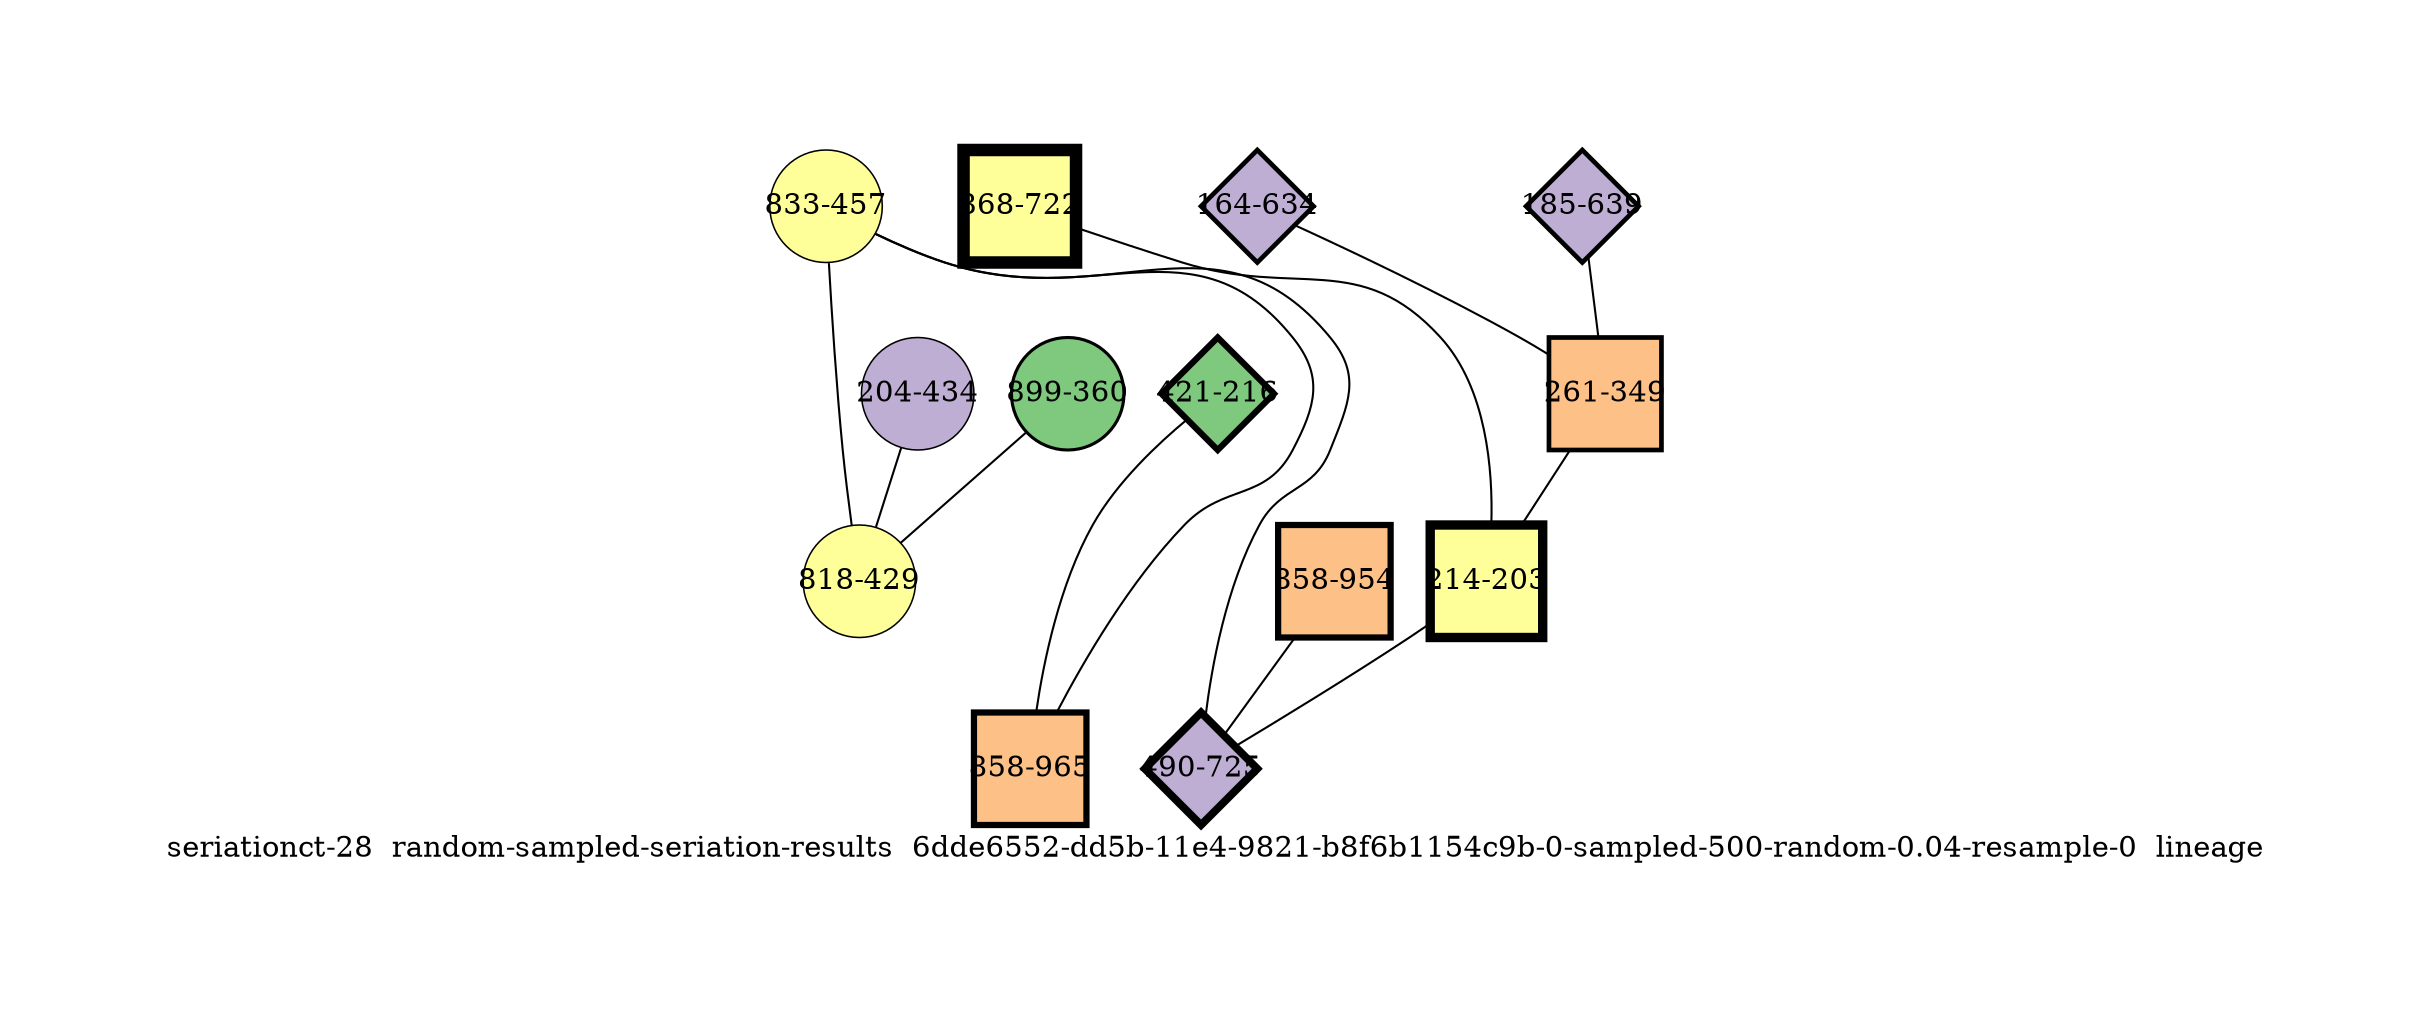 strict graph "seriationct-28  random-sampled-seriation-results  6dde6552-dd5b-11e4-9821-b8f6b1154c9b-0-sampled-500-random-0.04-resample-0  lineage" {
labelloc=b;
ratio=auto;
pad="1.0";
label="seriationct-28  random-sampled-seriation-results  6dde6552-dd5b-11e4-9821-b8f6b1154c9b-0-sampled-500-random-0.04-resample-0  lineage";
node [width="0.75", style=filled, fixedsize=true, height="0.75", shape=circle, label=""];
0 [xCoordinate="434.0", appears_in_slice=1, yCoordinate="204.0", colorscheme=accent8, lineage_id=0, short_label="204-434", label="204-434", shape=circle, cluster_id=1, fillcolor=2, size="500.0", id=0, penwidth="0.75"];
1 [xCoordinate="216.0", appears_in_slice=4, yCoordinate="421.0", colorscheme=accent8, lineage_id=2, short_label="421-216", label="421-216", shape=diamond, cluster_id=0, fillcolor=1, size="500.0", id=5, penwidth="3.0"];
2 [xCoordinate="360.0", appears_in_slice=2, yCoordinate="899.0", colorscheme=accent8, lineage_id=0, short_label="899-360", label="899-360", shape=circle, cluster_id=0, fillcolor=1, size="500.0", id=2, penwidth="1.5"];
3 [xCoordinate="722.0", appears_in_slice=8, yCoordinate="868.0", colorscheme=accent8, lineage_id=1, short_label="868-722", label="868-722", shape=square, cluster_id=3, fillcolor=4, size="500.0", id=3, penwidth="6.0"];
4 [xCoordinate="457.0", appears_in_slice=1, yCoordinate="833.0", colorscheme=accent8, lineage_id=0, short_label="833-457", label="833-457", shape=circle, cluster_id=3, fillcolor=4, size="500.0", id=4, penwidth="0.75"];
5 [xCoordinate="634.0", appears_in_slice=3, yCoordinate="164.0", colorscheme=accent8, lineage_id=2, short_label="164-634", label="164-634", shape=diamond, cluster_id=1, fillcolor=2, size="500.0", id=1, penwidth="2.25"];
6 [xCoordinate="965.0", appears_in_slice=4, yCoordinate="858.0", colorscheme=accent8, lineage_id=1, short_label="858-965", label="858-965", shape=square, cluster_id=2, fillcolor=3, size="500.0", id=6, penwidth="3.0"];
7 [xCoordinate="429.0", appears_in_slice=1, yCoordinate="818.0", colorscheme=accent8, lineage_id=0, short_label="818-429", label="818-429", shape=circle, cluster_id=3, fillcolor=4, size="500.0", id=7, penwidth="0.75"];
8 [xCoordinate="954.0", appears_in_slice=4, yCoordinate="858.0", colorscheme=accent8, lineage_id=1, short_label="858-954", label="858-954", shape=square, cluster_id=2, fillcolor=3, size="500.0", id=8, penwidth="3.0"];
9 [xCoordinate="639.0", appears_in_slice=3, yCoordinate="185.0", colorscheme=accent8, lineage_id=2, short_label="185-639", label="185-639", shape=diamond, cluster_id=1, fillcolor=2, size="500.0", id=9, penwidth="2.25"];
10 [xCoordinate="349.0", appears_in_slice=3, yCoordinate="261.0", colorscheme=accent8, lineage_id=1, short_label="261-349", label="261-349", shape=square, cluster_id=2, fillcolor=3, size="500.0", id=10, penwidth="2.25"];
11 [xCoordinate="203.0", appears_in_slice=6, yCoordinate="214.0", colorscheme=accent8, lineage_id=1, short_label="214-203", label="214-203", shape=square, cluster_id=3, fillcolor=4, size="500.0", id=11, penwidth="4.5"];
12 [xCoordinate="725.0", appears_in_slice=5, yCoordinate="490.0", colorscheme=accent8, lineage_id=2, short_label="490-725", label="490-725", shape=diamond, cluster_id=1, fillcolor=2, size="500.0", id=12, penwidth="3.75"];
0 -- 7  [inverseweight="3.57544407986", weight="0.279685537703"];
1 -- 6  [inverseweight="3.01117412189", weight="0.332096371555"];
2 -- 7  [inverseweight="3.65323769185", weight="0.273729793775"];
3 -- 11  [inverseweight="3.378686892", weight="0.295972971739"];
4 -- 12  [inverseweight="3.6007582555", weight="0.27771928273"];
4 -- 6  [inverseweight="3.30857489477", weight="0.302244933787"];
4 -- 7  [inverseweight="16.2221421131", weight="0.0616441400297"];
5 -- 10  [inverseweight="4.13831289881", weight="0.241644366787"];
8 -- 12  [inverseweight="3.48129994287", weight="0.287249020886"];
9 -- 10  [inverseweight="3.47961351156", weight="0.287388239147"];
10 -- 11  [inverseweight="3.51346834431", weight="0.284619043636"];
11 -- 12  [inverseweight="3.41044760697", weight="0.293216643457"];
}

